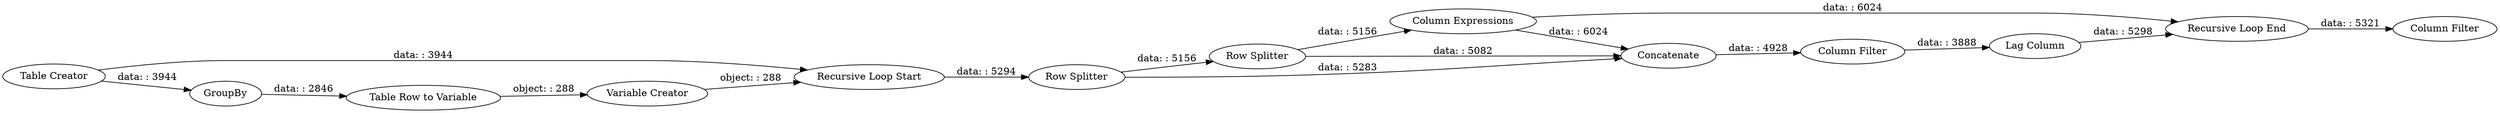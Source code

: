 digraph {
	"4994702222616961244_32" [label="Recursive Loop Start"]
	"4994702222616961244_29" [label="Variable Creator"]
	"4994702222616961244_38" [label="Column Expressions"]
	"4994702222616961244_26" [label="Table Creator"]
	"4994702222616961244_43" [label="Table Row to Variable"]
	"4994702222616961244_45" [label="Column Filter"]
	"4994702222616961244_44" [label="Row Splitter"]
	"4994702222616961244_35" [label="Lag Column"]
	"4994702222616961244_33" [label="Recursive Loop End"]
	"4994702222616961244_37" [label="Row Splitter"]
	"4994702222616961244_40" [label="Column Filter"]
	"4994702222616961244_42" [label=GroupBy]
	"4994702222616961244_39" [label=Concatenate]
	"4994702222616961244_26" -> "4994702222616961244_32" [label="data: : 3944"]
	"4994702222616961244_35" -> "4994702222616961244_33" [label="data: : 5298"]
	"4994702222616961244_38" -> "4994702222616961244_39" [label="data: : 6024"]
	"4994702222616961244_38" -> "4994702222616961244_33" [label="data: : 6024"]
	"4994702222616961244_33" -> "4994702222616961244_45" [label="data: : 5321"]
	"4994702222616961244_37" -> "4994702222616961244_44" [label="data: : 5156"]
	"4994702222616961244_39" -> "4994702222616961244_40" [label="data: : 4928"]
	"4994702222616961244_40" -> "4994702222616961244_35" [label="data: : 3888"]
	"4994702222616961244_43" -> "4994702222616961244_29" [label="object: : 288"]
	"4994702222616961244_32" -> "4994702222616961244_37" [label="data: : 5294"]
	"4994702222616961244_42" -> "4994702222616961244_43" [label="data: : 2846"]
	"4994702222616961244_37" -> "4994702222616961244_39" [label="data: : 5283"]
	"4994702222616961244_29" -> "4994702222616961244_32" [label="object: : 288"]
	"4994702222616961244_44" -> "4994702222616961244_38" [label="data: : 5156"]
	"4994702222616961244_26" -> "4994702222616961244_42" [label="data: : 3944"]
	"4994702222616961244_44" -> "4994702222616961244_39" [label="data: : 5082"]
	rankdir=LR
}
